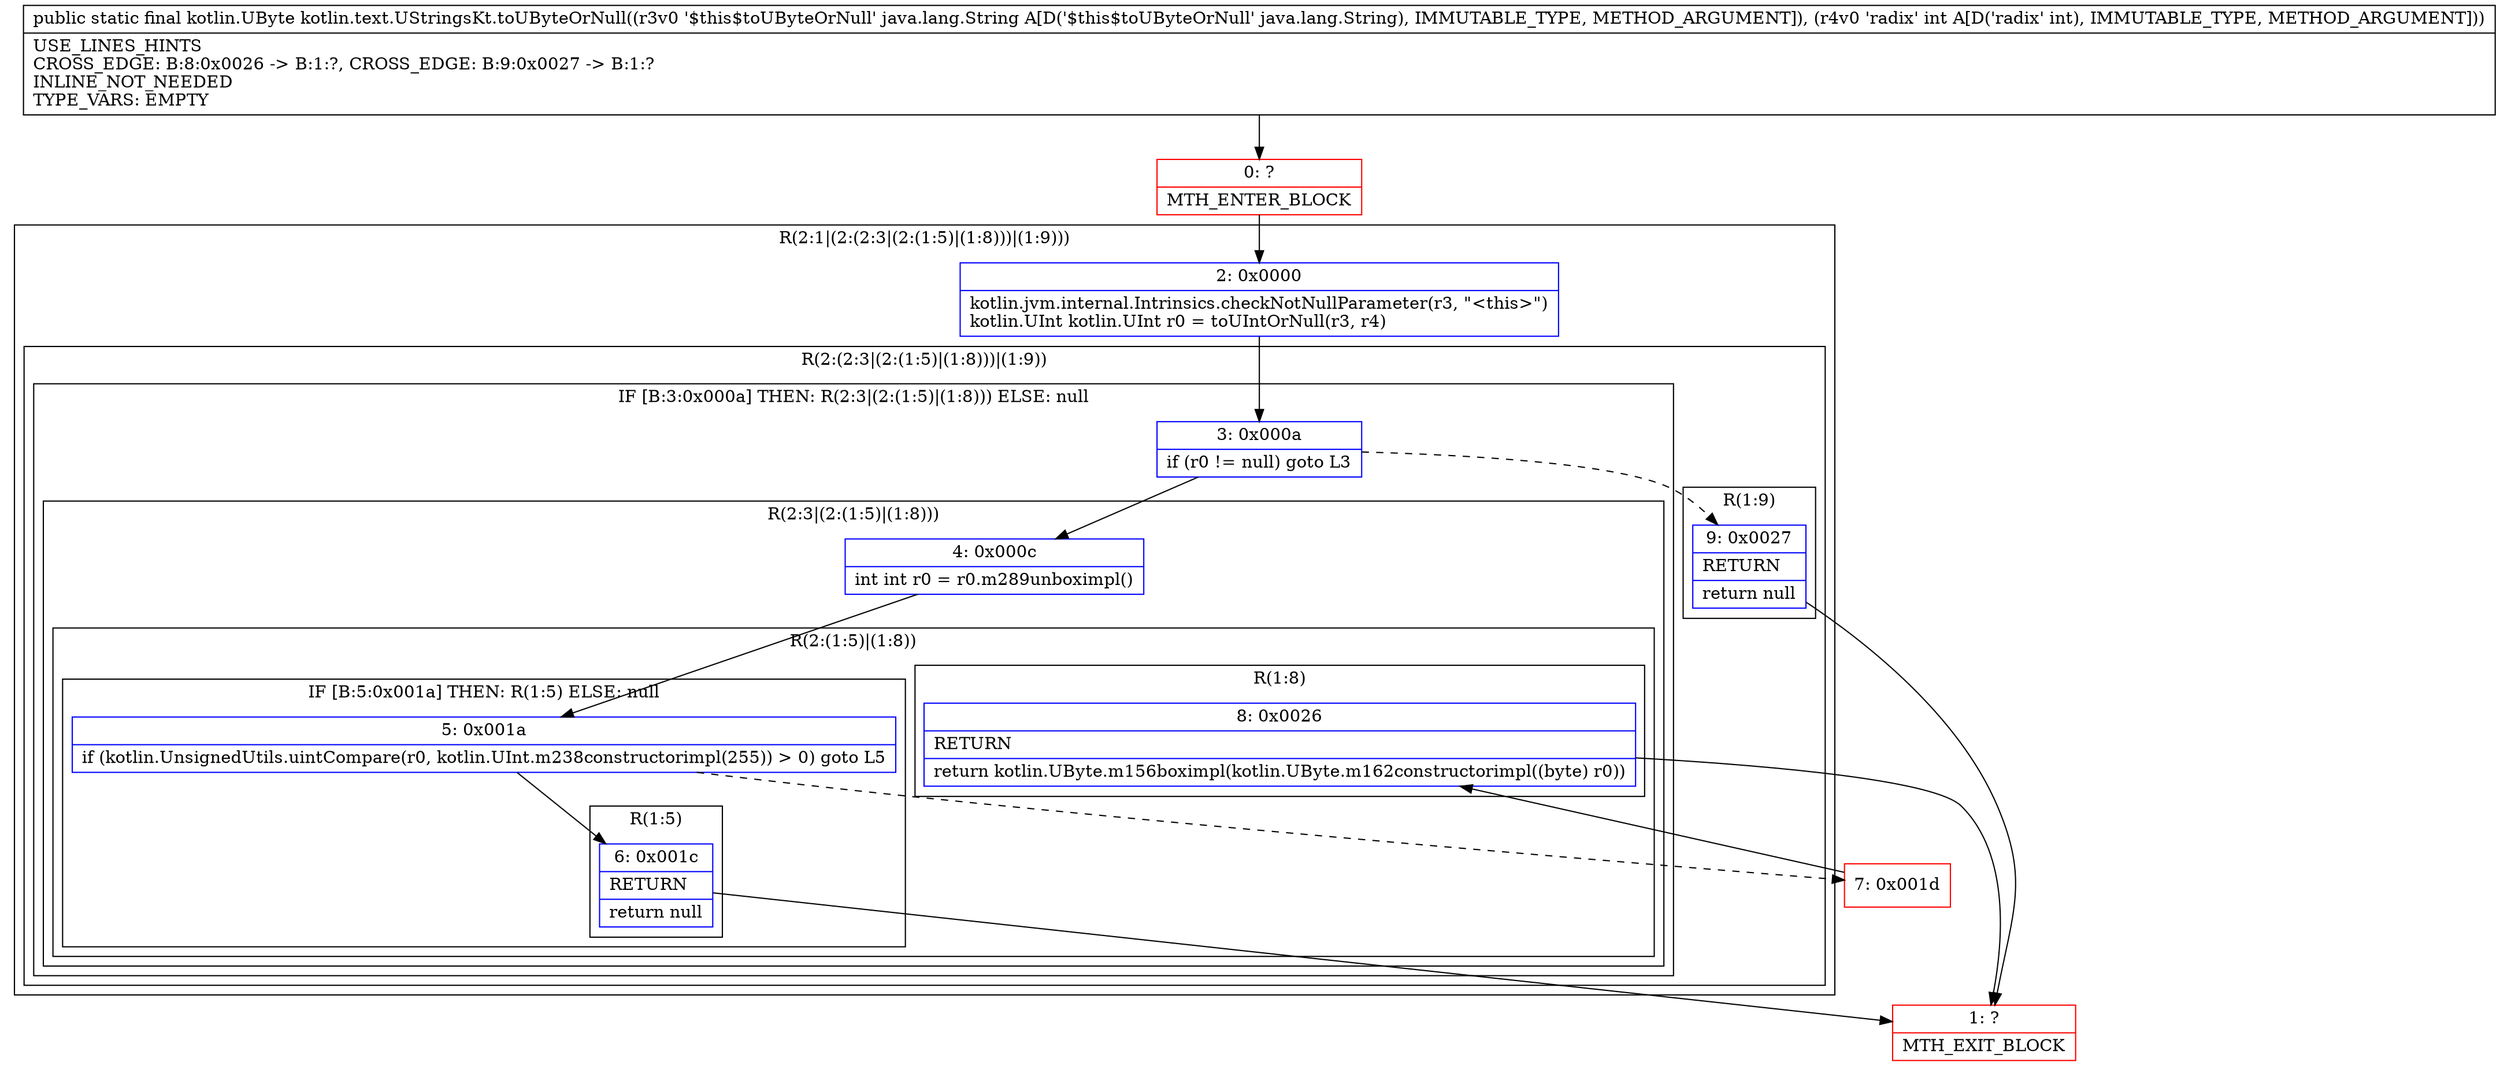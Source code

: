 digraph "CFG forkotlin.text.UStringsKt.toUByteOrNull(Ljava\/lang\/String;I)Lkotlin\/UByte;" {
subgraph cluster_Region_1347067535 {
label = "R(2:1|(2:(2:3|(2:(1:5)|(1:8)))|(1:9)))";
node [shape=record,color=blue];
Node_2 [shape=record,label="{2\:\ 0x0000|kotlin.jvm.internal.Intrinsics.checkNotNullParameter(r3, \"\<this\>\")\lkotlin.UInt kotlin.UInt r0 = toUIntOrNull(r3, r4)\l}"];
subgraph cluster_Region_392088471 {
label = "R(2:(2:3|(2:(1:5)|(1:8)))|(1:9))";
node [shape=record,color=blue];
subgraph cluster_IfRegion_375067621 {
label = "IF [B:3:0x000a] THEN: R(2:3|(2:(1:5)|(1:8))) ELSE: null";
node [shape=record,color=blue];
Node_3 [shape=record,label="{3\:\ 0x000a|if (r0 != null) goto L3\l}"];
subgraph cluster_Region_1435864239 {
label = "R(2:3|(2:(1:5)|(1:8)))";
node [shape=record,color=blue];
Node_4 [shape=record,label="{4\:\ 0x000c|int int r0 = r0.m289unboximpl()\l}"];
subgraph cluster_Region_1818716902 {
label = "R(2:(1:5)|(1:8))";
node [shape=record,color=blue];
subgraph cluster_IfRegion_568099798 {
label = "IF [B:5:0x001a] THEN: R(1:5) ELSE: null";
node [shape=record,color=blue];
Node_5 [shape=record,label="{5\:\ 0x001a|if (kotlin.UnsignedUtils.uintCompare(r0, kotlin.UInt.m238constructorimpl(255)) \> 0) goto L5\l}"];
subgraph cluster_Region_1850457575 {
label = "R(1:5)";
node [shape=record,color=blue];
Node_6 [shape=record,label="{6\:\ 0x001c|RETURN\l|return null\l}"];
}
}
subgraph cluster_Region_627498884 {
label = "R(1:8)";
node [shape=record,color=blue];
Node_8 [shape=record,label="{8\:\ 0x0026|RETURN\l|return kotlin.UByte.m156boximpl(kotlin.UByte.m162constructorimpl((byte) r0))\l}"];
}
}
}
}
subgraph cluster_Region_723489571 {
label = "R(1:9)";
node [shape=record,color=blue];
Node_9 [shape=record,label="{9\:\ 0x0027|RETURN\l|return null\l}"];
}
}
}
Node_0 [shape=record,color=red,label="{0\:\ ?|MTH_ENTER_BLOCK\l}"];
Node_1 [shape=record,color=red,label="{1\:\ ?|MTH_EXIT_BLOCK\l}"];
Node_7 [shape=record,color=red,label="{7\:\ 0x001d}"];
MethodNode[shape=record,label="{public static final kotlin.UByte kotlin.text.UStringsKt.toUByteOrNull((r3v0 '$this$toUByteOrNull' java.lang.String A[D('$this$toUByteOrNull' java.lang.String), IMMUTABLE_TYPE, METHOD_ARGUMENT]), (r4v0 'radix' int A[D('radix' int), IMMUTABLE_TYPE, METHOD_ARGUMENT]))  | USE_LINES_HINTS\lCROSS_EDGE: B:8:0x0026 \-\> B:1:?, CROSS_EDGE: B:9:0x0027 \-\> B:1:?\lINLINE_NOT_NEEDED\lTYPE_VARS: EMPTY\l}"];
MethodNode -> Node_0;Node_2 -> Node_3;
Node_3 -> Node_4;
Node_3 -> Node_9[style=dashed];
Node_4 -> Node_5;
Node_5 -> Node_6;
Node_5 -> Node_7[style=dashed];
Node_6 -> Node_1;
Node_8 -> Node_1;
Node_9 -> Node_1;
Node_0 -> Node_2;
Node_7 -> Node_8;
}

